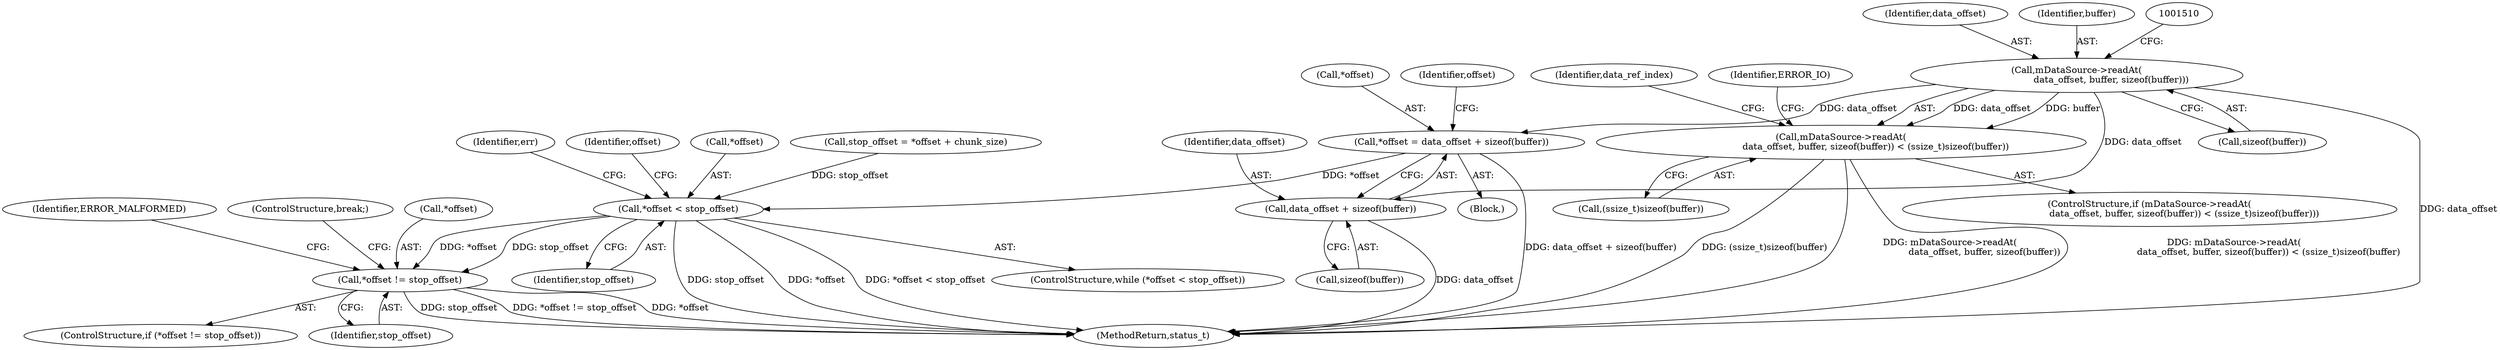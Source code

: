 digraph "0_Android_463a6f807e187828442949d1924e143cf07778c6@API" {
"1001504" [label="(Call,mDataSource->readAt(\n                        data_offset, buffer, sizeof(buffer)))"];
"1001503" [label="(Call,mDataSource->readAt(\n                        data_offset, buffer, sizeof(buffer)) < (ssize_t)sizeof(buffer))"];
"1001588" [label="(Call,*offset = data_offset + sizeof(buffer))"];
"1001596" [label="(Call,*offset < stop_offset)"];
"1001617" [label="(Call,*offset != stop_offset)"];
"1001591" [label="(Call,data_offset + sizeof(buffer))"];
"1001518" [label="(Identifier,data_ref_index)"];
"1001490" [label="(Block,)"];
"1001603" [label="(Identifier,err)"];
"1001505" [label="(Identifier,data_offset)"];
"1001506" [label="(Identifier,buffer)"];
"1001509" [label="(Call,(ssize_t)sizeof(buffer))"];
"1001619" [label="(Identifier,offset)"];
"1001623" [label="(Identifier,ERROR_MALFORMED)"];
"1001593" [label="(Call,sizeof(buffer))"];
"1001591" [label="(Call,data_offset + sizeof(buffer))"];
"1001503" [label="(Call,mDataSource->readAt(\n                        data_offset, buffer, sizeof(buffer)) < (ssize_t)sizeof(buffer))"];
"1001597" [label="(Call,*offset)"];
"1001515" [label="(Identifier,ERROR_IO)"];
"1001507" [label="(Call,sizeof(buffer))"];
"1001599" [label="(Identifier,stop_offset)"];
"1001617" [label="(Call,*offset != stop_offset)"];
"1001504" [label="(Call,mDataSource->readAt(\n                        data_offset, buffer, sizeof(buffer)))"];
"1001589" [label="(Call,*offset)"];
"1001596" [label="(Call,*offset < stop_offset)"];
"1001624" [label="(ControlStructure,break;)"];
"1001592" [label="(Identifier,data_offset)"];
"1001582" [label="(Call,stop_offset = *offset + chunk_size)"];
"1001618" [label="(Call,*offset)"];
"1001616" [label="(ControlStructure,if (*offset != stop_offset))"];
"1001588" [label="(Call,*offset = data_offset + sizeof(buffer))"];
"1001598" [label="(Identifier,offset)"];
"1001620" [label="(Identifier,stop_offset)"];
"1002918" [label="(MethodReturn,status_t)"];
"1001502" [label="(ControlStructure,if (mDataSource->readAt(\n                        data_offset, buffer, sizeof(buffer)) < (ssize_t)sizeof(buffer)))"];
"1001595" [label="(ControlStructure,while (*offset < stop_offset))"];
"1001504" -> "1001503"  [label="AST: "];
"1001504" -> "1001507"  [label="CFG: "];
"1001505" -> "1001504"  [label="AST: "];
"1001506" -> "1001504"  [label="AST: "];
"1001507" -> "1001504"  [label="AST: "];
"1001510" -> "1001504"  [label="CFG: "];
"1001504" -> "1002918"  [label="DDG: data_offset"];
"1001504" -> "1001503"  [label="DDG: data_offset"];
"1001504" -> "1001503"  [label="DDG: buffer"];
"1001504" -> "1001588"  [label="DDG: data_offset"];
"1001504" -> "1001591"  [label="DDG: data_offset"];
"1001503" -> "1001502"  [label="AST: "];
"1001503" -> "1001509"  [label="CFG: "];
"1001509" -> "1001503"  [label="AST: "];
"1001515" -> "1001503"  [label="CFG: "];
"1001518" -> "1001503"  [label="CFG: "];
"1001503" -> "1002918"  [label="DDG: (ssize_t)sizeof(buffer)"];
"1001503" -> "1002918"  [label="DDG: mDataSource->readAt(\n                        data_offset, buffer, sizeof(buffer))"];
"1001503" -> "1002918"  [label="DDG: mDataSource->readAt(\n                        data_offset, buffer, sizeof(buffer)) < (ssize_t)sizeof(buffer)"];
"1001588" -> "1001490"  [label="AST: "];
"1001588" -> "1001591"  [label="CFG: "];
"1001589" -> "1001588"  [label="AST: "];
"1001591" -> "1001588"  [label="AST: "];
"1001598" -> "1001588"  [label="CFG: "];
"1001588" -> "1002918"  [label="DDG: data_offset + sizeof(buffer)"];
"1001588" -> "1001596"  [label="DDG: *offset"];
"1001596" -> "1001595"  [label="AST: "];
"1001596" -> "1001599"  [label="CFG: "];
"1001597" -> "1001596"  [label="AST: "];
"1001599" -> "1001596"  [label="AST: "];
"1001603" -> "1001596"  [label="CFG: "];
"1001619" -> "1001596"  [label="CFG: "];
"1001596" -> "1002918"  [label="DDG: stop_offset"];
"1001596" -> "1002918"  [label="DDG: *offset"];
"1001596" -> "1002918"  [label="DDG: *offset < stop_offset"];
"1001582" -> "1001596"  [label="DDG: stop_offset"];
"1001596" -> "1001617"  [label="DDG: *offset"];
"1001596" -> "1001617"  [label="DDG: stop_offset"];
"1001617" -> "1001616"  [label="AST: "];
"1001617" -> "1001620"  [label="CFG: "];
"1001618" -> "1001617"  [label="AST: "];
"1001620" -> "1001617"  [label="AST: "];
"1001623" -> "1001617"  [label="CFG: "];
"1001624" -> "1001617"  [label="CFG: "];
"1001617" -> "1002918"  [label="DDG: stop_offset"];
"1001617" -> "1002918"  [label="DDG: *offset != stop_offset"];
"1001617" -> "1002918"  [label="DDG: *offset"];
"1001591" -> "1001593"  [label="CFG: "];
"1001592" -> "1001591"  [label="AST: "];
"1001593" -> "1001591"  [label="AST: "];
"1001591" -> "1002918"  [label="DDG: data_offset"];
}
